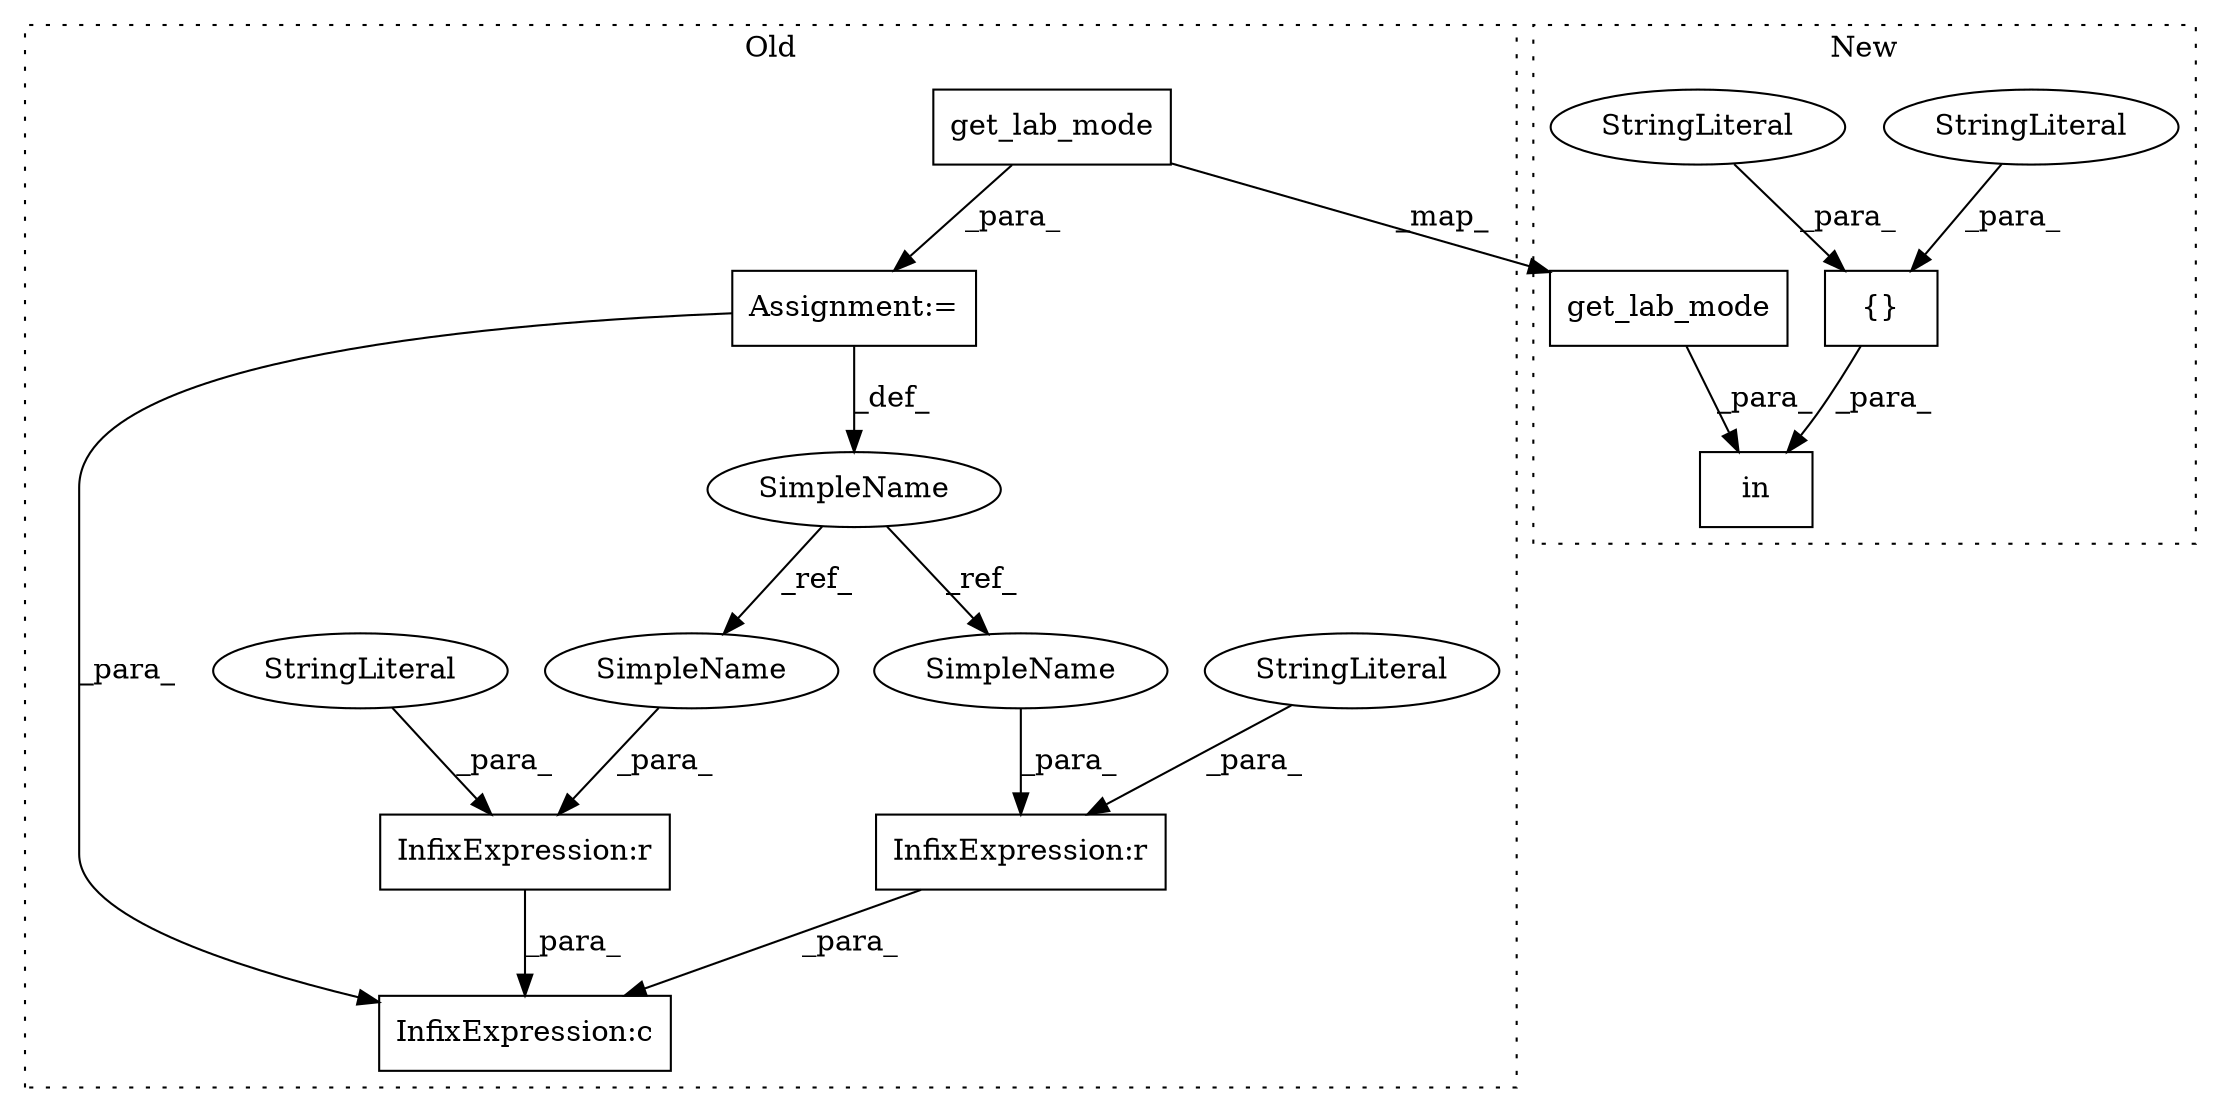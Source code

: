digraph G {
subgraph cluster0 {
1 [label="get_lab_mode" a="32" s="12662" l="14" shape="box"];
3 [label="InfixExpression:r" a="27" s="12695" l="4" shape="box"];
4 [label="StringLiteral" a="45" s="12699" l="7" shape="ellipse"];
5 [label="InfixExpression:r" a="27" s="12720" l="4" shape="box"];
6 [label="InfixExpression:c" a="27" s="12707" l="4" shape="box"];
9 [label="SimpleName" a="42" s="12648" l="8" shape="ellipse"];
10 [label="StringLiteral" a="45" s="12724" l="6" shape="ellipse"];
11 [label="Assignment:=" a="7" s="12656" l="1" shape="box"];
14 [label="SimpleName" a="42" s="12687" l="8" shape="ellipse"];
15 [label="SimpleName" a="42" s="12712" l="8" shape="ellipse"];
label = "Old";
style="dotted";
}
subgraph cluster1 {
2 [label="get_lab_mode" a="32" s="12629" l="14" shape="box"];
7 [label="in" a="105" s="12624" l="51" shape="box"];
8 [label="{}" a="4" s="12659,12674" l="1,1" shape="box"];
12 [label="StringLiteral" a="45" s="12660" l="7" shape="ellipse"];
13 [label="StringLiteral" a="45" s="12668" l="6" shape="ellipse"];
label = "New";
style="dotted";
}
1 -> 2 [label="_map_"];
1 -> 11 [label="_para_"];
2 -> 7 [label="_para_"];
3 -> 6 [label="_para_"];
4 -> 3 [label="_para_"];
5 -> 6 [label="_para_"];
8 -> 7 [label="_para_"];
9 -> 15 [label="_ref_"];
9 -> 14 [label="_ref_"];
10 -> 5 [label="_para_"];
11 -> 6 [label="_para_"];
11 -> 9 [label="_def_"];
12 -> 8 [label="_para_"];
13 -> 8 [label="_para_"];
14 -> 3 [label="_para_"];
15 -> 5 [label="_para_"];
}